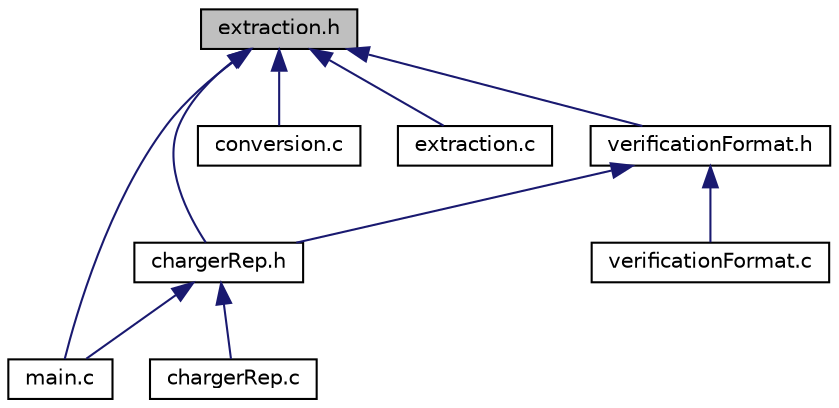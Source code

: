digraph "extraction.h"
{
 // LATEX_PDF_SIZE
  edge [fontname="Helvetica",fontsize="10",labelfontname="Helvetica",labelfontsize="10"];
  node [fontname="Helvetica",fontsize="10",shape=record];
  Node1 [label="extraction.h",height=0.2,width=0.4,color="black", fillcolor="grey75", style="filled", fontcolor="black",tooltip="Ce fichier contient les déclarations des fonctions pour extraire les données GPS."];
  Node1 -> Node2 [dir="back",color="midnightblue",fontsize="10",style="solid",fontname="Helvetica"];
  Node2 [label="chargerRep.h",height=0.2,width=0.4,color="black", fillcolor="white", style="filled",URL="$chargerRep_8h.html",tooltip="Ce fichier contient les déclarations des fonctions pour charger les données GPS."];
  Node2 -> Node3 [dir="back",color="midnightblue",fontsize="10",style="solid",fontname="Helvetica"];
  Node3 [label="chargerRep.c",height=0.2,width=0.4,color="black", fillcolor="white", style="filled",URL="$chargerRep_8c.html",tooltip="Ce fichier contient les corps des fonctions pour charger et stocker les données GPS."];
  Node2 -> Node4 [dir="back",color="midnightblue",fontsize="10",style="solid",fontname="Helvetica"];
  Node4 [label="main.c",height=0.2,width=0.4,color="black", fillcolor="white", style="filled",URL="$main_8c.html",tooltip="Programme principal pour l'extraction et l'affichage de données GPS."];
  Node1 -> Node5 [dir="back",color="midnightblue",fontsize="10",style="solid",fontname="Helvetica"];
  Node5 [label="conversion.c",height=0.2,width=0.4,color="black", fillcolor="white", style="filled",URL="$conversion_8c.html",tooltip="Ce fichier contient les corps des fonctions pour la conversion de coordonnées et d'heures."];
  Node1 -> Node6 [dir="back",color="midnightblue",fontsize="10",style="solid",fontname="Helvetica"];
  Node6 [label="extraction.c",height=0.2,width=0.4,color="black", fillcolor="white", style="filled",URL="$extraction_8c.html",tooltip="Ce fichier contient les corps des fonctions pour extraire et convertir les informations de trame GPS."];
  Node1 -> Node4 [dir="back",color="midnightblue",fontsize="10",style="solid",fontname="Helvetica"];
  Node1 -> Node7 [dir="back",color="midnightblue",fontsize="10",style="solid",fontname="Helvetica"];
  Node7 [label="verificationFormat.h",height=0.2,width=0.4,color="black", fillcolor="white", style="filled",URL="$verificationFormat_8h.html",tooltip="Ce fichier contient les déclarations des fonctions pour vérifier le format des données GPS."];
  Node7 -> Node2 [dir="back",color="midnightblue",fontsize="10",style="solid",fontname="Helvetica"];
  Node7 -> Node8 [dir="back",color="midnightblue",fontsize="10",style="solid",fontname="Helvetica"];
  Node8 [label="verificationFormat.c",height=0.2,width=0.4,color="black", fillcolor="white", style="filled",URL="$verificationFormat_8c.html",tooltip="Ce fichier contient les corps des fonctions pour vérifier le format des trames GPS."];
}
